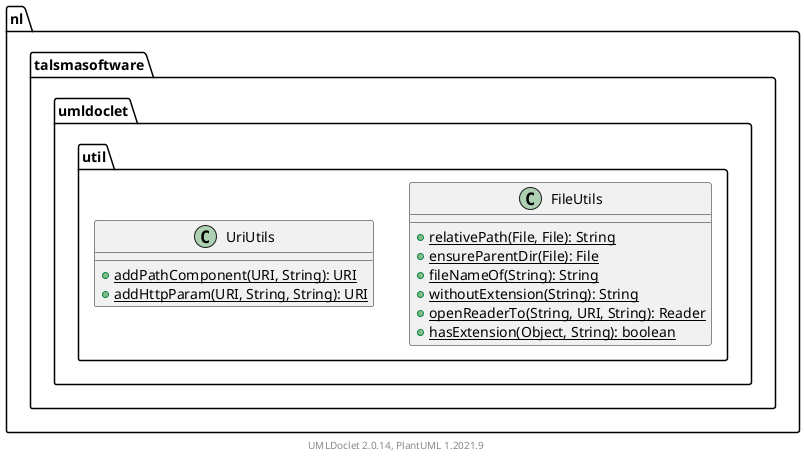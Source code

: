 @startuml
    namespace nl.talsmasoftware.umldoclet.util {

        class FileUtils [[FileUtils.html]] {
            {static} +relativePath(File, File): String
            {static} +ensureParentDir(File): File
            {static} +fileNameOf(String): String
            {static} +withoutExtension(String): String
            {static} +openReaderTo(String, URI, String): Reader
            {static} +hasExtension(Object, String): boolean
        }

        class UriUtils [[UriUtils.html]] {
            {static} +addPathComponent(URI, String): URI
            {static} +addHttpParam(URI, String, String): URI
        }

    }

    center footer UMLDoclet 2.0.14, PlantUML 1.2021.9
@enduml
